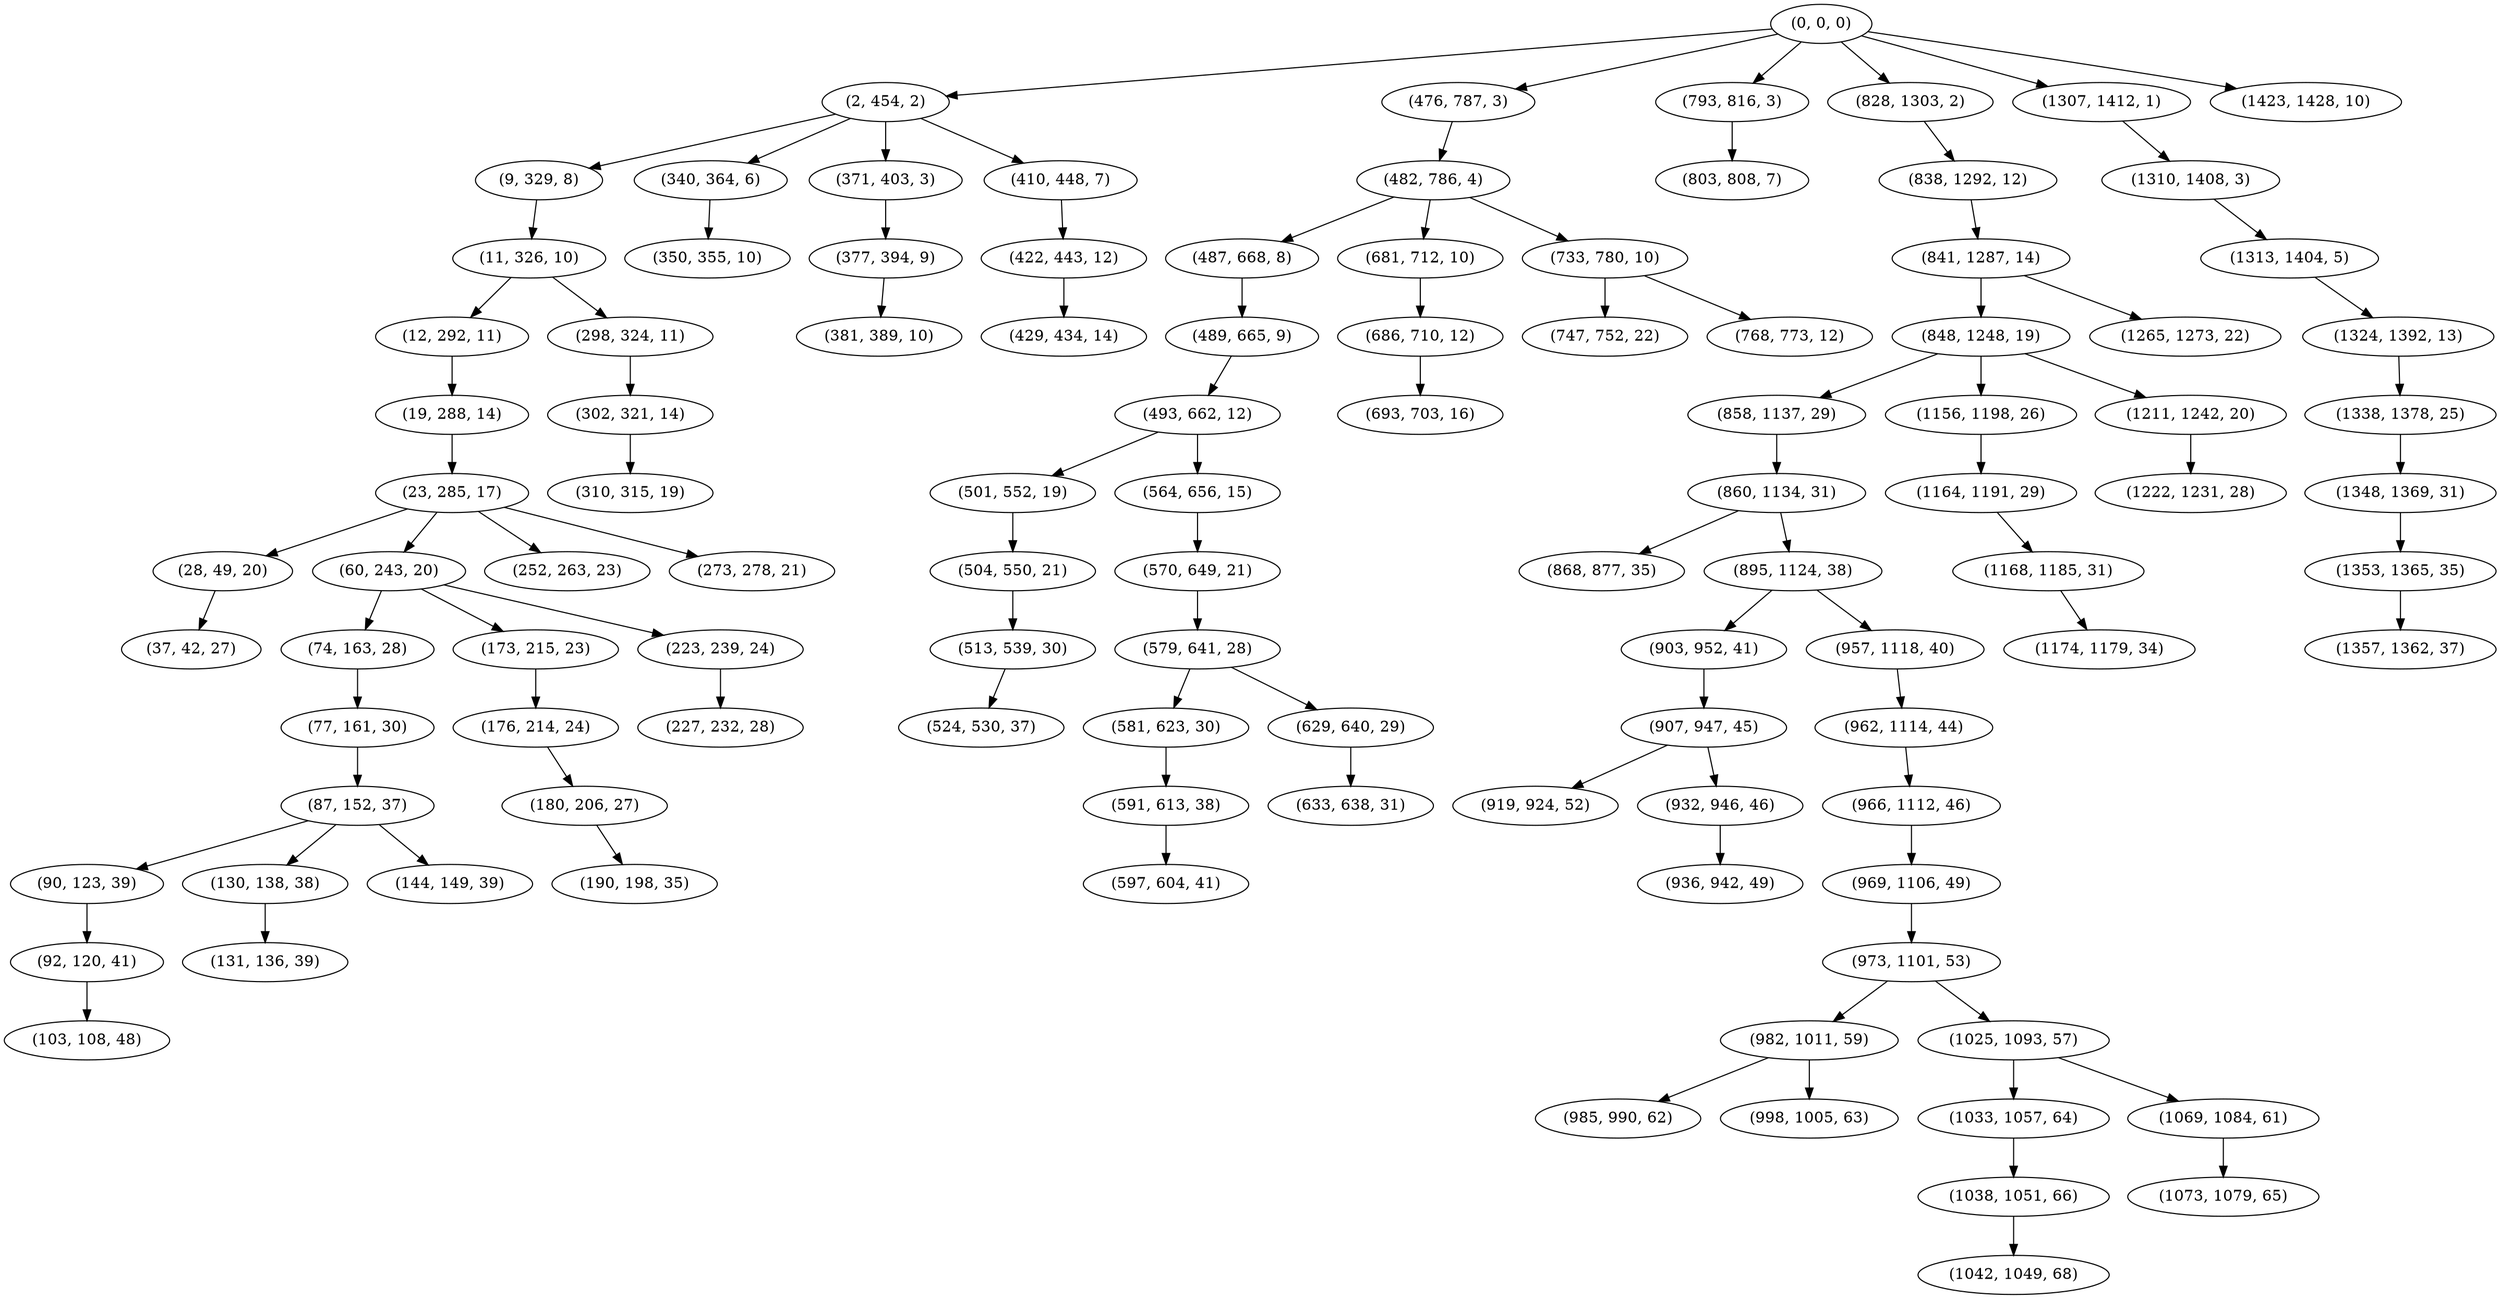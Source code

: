 digraph tree {
    "(0, 0, 0)";
    "(2, 454, 2)";
    "(9, 329, 8)";
    "(11, 326, 10)";
    "(12, 292, 11)";
    "(19, 288, 14)";
    "(23, 285, 17)";
    "(28, 49, 20)";
    "(37, 42, 27)";
    "(60, 243, 20)";
    "(74, 163, 28)";
    "(77, 161, 30)";
    "(87, 152, 37)";
    "(90, 123, 39)";
    "(92, 120, 41)";
    "(103, 108, 48)";
    "(130, 138, 38)";
    "(131, 136, 39)";
    "(144, 149, 39)";
    "(173, 215, 23)";
    "(176, 214, 24)";
    "(180, 206, 27)";
    "(190, 198, 35)";
    "(223, 239, 24)";
    "(227, 232, 28)";
    "(252, 263, 23)";
    "(273, 278, 21)";
    "(298, 324, 11)";
    "(302, 321, 14)";
    "(310, 315, 19)";
    "(340, 364, 6)";
    "(350, 355, 10)";
    "(371, 403, 3)";
    "(377, 394, 9)";
    "(381, 389, 10)";
    "(410, 448, 7)";
    "(422, 443, 12)";
    "(429, 434, 14)";
    "(476, 787, 3)";
    "(482, 786, 4)";
    "(487, 668, 8)";
    "(489, 665, 9)";
    "(493, 662, 12)";
    "(501, 552, 19)";
    "(504, 550, 21)";
    "(513, 539, 30)";
    "(524, 530, 37)";
    "(564, 656, 15)";
    "(570, 649, 21)";
    "(579, 641, 28)";
    "(581, 623, 30)";
    "(591, 613, 38)";
    "(597, 604, 41)";
    "(629, 640, 29)";
    "(633, 638, 31)";
    "(681, 712, 10)";
    "(686, 710, 12)";
    "(693, 703, 16)";
    "(733, 780, 10)";
    "(747, 752, 22)";
    "(768, 773, 12)";
    "(793, 816, 3)";
    "(803, 808, 7)";
    "(828, 1303, 2)";
    "(838, 1292, 12)";
    "(841, 1287, 14)";
    "(848, 1248, 19)";
    "(858, 1137, 29)";
    "(860, 1134, 31)";
    "(868, 877, 35)";
    "(895, 1124, 38)";
    "(903, 952, 41)";
    "(907, 947, 45)";
    "(919, 924, 52)";
    "(932, 946, 46)";
    "(936, 942, 49)";
    "(957, 1118, 40)";
    "(962, 1114, 44)";
    "(966, 1112, 46)";
    "(969, 1106, 49)";
    "(973, 1101, 53)";
    "(982, 1011, 59)";
    "(985, 990, 62)";
    "(998, 1005, 63)";
    "(1025, 1093, 57)";
    "(1033, 1057, 64)";
    "(1038, 1051, 66)";
    "(1042, 1049, 68)";
    "(1069, 1084, 61)";
    "(1073, 1079, 65)";
    "(1156, 1198, 26)";
    "(1164, 1191, 29)";
    "(1168, 1185, 31)";
    "(1174, 1179, 34)";
    "(1211, 1242, 20)";
    "(1222, 1231, 28)";
    "(1265, 1273, 22)";
    "(1307, 1412, 1)";
    "(1310, 1408, 3)";
    "(1313, 1404, 5)";
    "(1324, 1392, 13)";
    "(1338, 1378, 25)";
    "(1348, 1369, 31)";
    "(1353, 1365, 35)";
    "(1357, 1362, 37)";
    "(1423, 1428, 10)";
    "(0, 0, 0)" -> "(2, 454, 2)";
    "(0, 0, 0)" -> "(476, 787, 3)";
    "(0, 0, 0)" -> "(793, 816, 3)";
    "(0, 0, 0)" -> "(828, 1303, 2)";
    "(0, 0, 0)" -> "(1307, 1412, 1)";
    "(0, 0, 0)" -> "(1423, 1428, 10)";
    "(2, 454, 2)" -> "(9, 329, 8)";
    "(2, 454, 2)" -> "(340, 364, 6)";
    "(2, 454, 2)" -> "(371, 403, 3)";
    "(2, 454, 2)" -> "(410, 448, 7)";
    "(9, 329, 8)" -> "(11, 326, 10)";
    "(11, 326, 10)" -> "(12, 292, 11)";
    "(11, 326, 10)" -> "(298, 324, 11)";
    "(12, 292, 11)" -> "(19, 288, 14)";
    "(19, 288, 14)" -> "(23, 285, 17)";
    "(23, 285, 17)" -> "(28, 49, 20)";
    "(23, 285, 17)" -> "(60, 243, 20)";
    "(23, 285, 17)" -> "(252, 263, 23)";
    "(23, 285, 17)" -> "(273, 278, 21)";
    "(28, 49, 20)" -> "(37, 42, 27)";
    "(60, 243, 20)" -> "(74, 163, 28)";
    "(60, 243, 20)" -> "(173, 215, 23)";
    "(60, 243, 20)" -> "(223, 239, 24)";
    "(74, 163, 28)" -> "(77, 161, 30)";
    "(77, 161, 30)" -> "(87, 152, 37)";
    "(87, 152, 37)" -> "(90, 123, 39)";
    "(87, 152, 37)" -> "(130, 138, 38)";
    "(87, 152, 37)" -> "(144, 149, 39)";
    "(90, 123, 39)" -> "(92, 120, 41)";
    "(92, 120, 41)" -> "(103, 108, 48)";
    "(130, 138, 38)" -> "(131, 136, 39)";
    "(173, 215, 23)" -> "(176, 214, 24)";
    "(176, 214, 24)" -> "(180, 206, 27)";
    "(180, 206, 27)" -> "(190, 198, 35)";
    "(223, 239, 24)" -> "(227, 232, 28)";
    "(298, 324, 11)" -> "(302, 321, 14)";
    "(302, 321, 14)" -> "(310, 315, 19)";
    "(340, 364, 6)" -> "(350, 355, 10)";
    "(371, 403, 3)" -> "(377, 394, 9)";
    "(377, 394, 9)" -> "(381, 389, 10)";
    "(410, 448, 7)" -> "(422, 443, 12)";
    "(422, 443, 12)" -> "(429, 434, 14)";
    "(476, 787, 3)" -> "(482, 786, 4)";
    "(482, 786, 4)" -> "(487, 668, 8)";
    "(482, 786, 4)" -> "(681, 712, 10)";
    "(482, 786, 4)" -> "(733, 780, 10)";
    "(487, 668, 8)" -> "(489, 665, 9)";
    "(489, 665, 9)" -> "(493, 662, 12)";
    "(493, 662, 12)" -> "(501, 552, 19)";
    "(493, 662, 12)" -> "(564, 656, 15)";
    "(501, 552, 19)" -> "(504, 550, 21)";
    "(504, 550, 21)" -> "(513, 539, 30)";
    "(513, 539, 30)" -> "(524, 530, 37)";
    "(564, 656, 15)" -> "(570, 649, 21)";
    "(570, 649, 21)" -> "(579, 641, 28)";
    "(579, 641, 28)" -> "(581, 623, 30)";
    "(579, 641, 28)" -> "(629, 640, 29)";
    "(581, 623, 30)" -> "(591, 613, 38)";
    "(591, 613, 38)" -> "(597, 604, 41)";
    "(629, 640, 29)" -> "(633, 638, 31)";
    "(681, 712, 10)" -> "(686, 710, 12)";
    "(686, 710, 12)" -> "(693, 703, 16)";
    "(733, 780, 10)" -> "(747, 752, 22)";
    "(733, 780, 10)" -> "(768, 773, 12)";
    "(793, 816, 3)" -> "(803, 808, 7)";
    "(828, 1303, 2)" -> "(838, 1292, 12)";
    "(838, 1292, 12)" -> "(841, 1287, 14)";
    "(841, 1287, 14)" -> "(848, 1248, 19)";
    "(841, 1287, 14)" -> "(1265, 1273, 22)";
    "(848, 1248, 19)" -> "(858, 1137, 29)";
    "(848, 1248, 19)" -> "(1156, 1198, 26)";
    "(848, 1248, 19)" -> "(1211, 1242, 20)";
    "(858, 1137, 29)" -> "(860, 1134, 31)";
    "(860, 1134, 31)" -> "(868, 877, 35)";
    "(860, 1134, 31)" -> "(895, 1124, 38)";
    "(895, 1124, 38)" -> "(903, 952, 41)";
    "(895, 1124, 38)" -> "(957, 1118, 40)";
    "(903, 952, 41)" -> "(907, 947, 45)";
    "(907, 947, 45)" -> "(919, 924, 52)";
    "(907, 947, 45)" -> "(932, 946, 46)";
    "(932, 946, 46)" -> "(936, 942, 49)";
    "(957, 1118, 40)" -> "(962, 1114, 44)";
    "(962, 1114, 44)" -> "(966, 1112, 46)";
    "(966, 1112, 46)" -> "(969, 1106, 49)";
    "(969, 1106, 49)" -> "(973, 1101, 53)";
    "(973, 1101, 53)" -> "(982, 1011, 59)";
    "(973, 1101, 53)" -> "(1025, 1093, 57)";
    "(982, 1011, 59)" -> "(985, 990, 62)";
    "(982, 1011, 59)" -> "(998, 1005, 63)";
    "(1025, 1093, 57)" -> "(1033, 1057, 64)";
    "(1025, 1093, 57)" -> "(1069, 1084, 61)";
    "(1033, 1057, 64)" -> "(1038, 1051, 66)";
    "(1038, 1051, 66)" -> "(1042, 1049, 68)";
    "(1069, 1084, 61)" -> "(1073, 1079, 65)";
    "(1156, 1198, 26)" -> "(1164, 1191, 29)";
    "(1164, 1191, 29)" -> "(1168, 1185, 31)";
    "(1168, 1185, 31)" -> "(1174, 1179, 34)";
    "(1211, 1242, 20)" -> "(1222, 1231, 28)";
    "(1307, 1412, 1)" -> "(1310, 1408, 3)";
    "(1310, 1408, 3)" -> "(1313, 1404, 5)";
    "(1313, 1404, 5)" -> "(1324, 1392, 13)";
    "(1324, 1392, 13)" -> "(1338, 1378, 25)";
    "(1338, 1378, 25)" -> "(1348, 1369, 31)";
    "(1348, 1369, 31)" -> "(1353, 1365, 35)";
    "(1353, 1365, 35)" -> "(1357, 1362, 37)";
}
